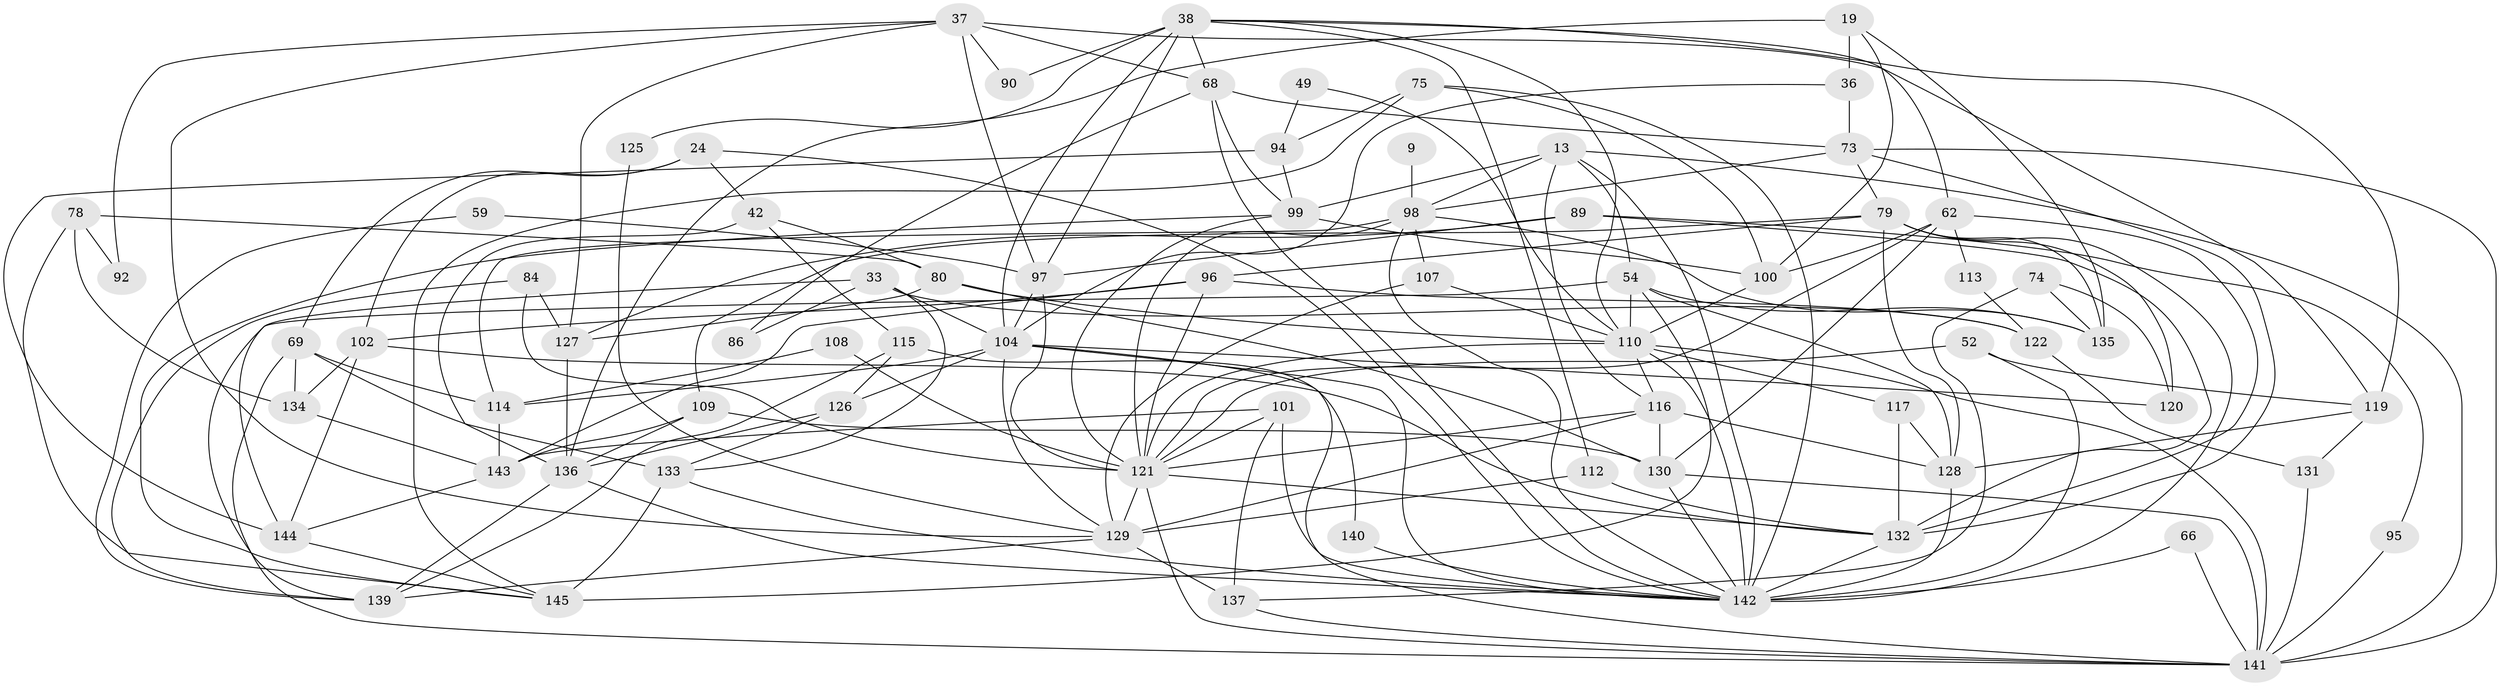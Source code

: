 // original degree distribution, {5: 0.14482758620689656, 3: 0.27586206896551724, 4: 0.3310344827586207, 6: 0.09655172413793103, 2: 0.1103448275862069, 8: 0.013793103448275862, 10: 0.006896551724137931, 7: 0.020689655172413793}
// Generated by graph-tools (version 1.1) at 2025/51/03/09/25 04:51:06]
// undirected, 72 vertices, 181 edges
graph export_dot {
graph [start="1"]
  node [color=gray90,style=filled];
  9;
  13 [super="+12"];
  19 [super="+7"];
  24 [super="+22"];
  33;
  36;
  37;
  38 [super="+4"];
  42;
  49;
  52 [super="+2"];
  54 [super="+20"];
  59;
  62 [super="+28"];
  66;
  68 [super="+11"];
  69 [super="+31"];
  73;
  74;
  75 [super="+46+58"];
  78;
  79 [super="+10"];
  80;
  84 [super="+72"];
  86;
  89 [super="+41"];
  90;
  92;
  94;
  95;
  96 [super="+43"];
  97 [super="+70"];
  98 [super="+27+88"];
  99 [super="+39+67+45"];
  100;
  101;
  102 [super="+21"];
  104 [super="+35"];
  107;
  108 [super="+65"];
  109;
  110 [super="+34+105"];
  112;
  113;
  114 [super="+53"];
  115;
  116 [super="+85"];
  117;
  119 [super="+30"];
  120;
  121 [super="+5+111"];
  122 [super="+55"];
  125;
  126;
  127;
  128 [super="+106"];
  129 [super="+6"];
  130 [super="+118"];
  131;
  132 [super="+50+40+77"];
  133 [super="+76+63"];
  134;
  135 [super="+61"];
  136 [super="+81"];
  137;
  139 [super="+44+32"];
  140;
  141 [super="+57+91+124"];
  142 [super="+138+56+93"];
  143 [super="+64+83"];
  144 [super="+29"];
  145 [super="+123"];
  9 -- 98 [weight=2];
  13 -- 116;
  13 -- 54;
  13 -- 99;
  13 -- 98;
  13 -- 142;
  13 -- 141;
  19 -- 100;
  19 -- 36 [weight=2];
  19 -- 135;
  19 -- 136;
  24 -- 42;
  24 -- 69 [weight=2];
  24 -- 102;
  24 -- 142;
  33 -- 122 [weight=2];
  33 -- 86;
  33 -- 104;
  33 -- 144;
  33 -- 133;
  36 -- 73;
  36 -- 104;
  37 -- 97 [weight=2];
  37 -- 90;
  37 -- 92;
  37 -- 127;
  37 -- 129;
  37 -- 68;
  37 -- 119;
  38 -- 90 [weight=2];
  38 -- 110;
  38 -- 112;
  38 -- 119;
  38 -- 97;
  38 -- 125;
  38 -- 62;
  38 -- 68;
  38 -- 104;
  42 -- 80;
  42 -- 115;
  42 -- 136;
  49 -- 94;
  49 -- 110;
  52 -- 121;
  52 -- 119;
  52 -- 142 [weight=2];
  54 -- 128;
  54 -- 135;
  54 -- 139;
  54 -- 145 [weight=2];
  54 -- 110;
  59 -- 97;
  59 -- 139;
  62 -- 121 [weight=2];
  62 -- 113;
  62 -- 130;
  62 -- 100 [weight=2];
  62 -- 132 [weight=2];
  66 -- 141;
  66 -- 142;
  68 -- 73;
  68 -- 86;
  68 -- 99 [weight=2];
  68 -- 142;
  69 -- 114;
  69 -- 141;
  69 -- 134;
  69 -- 133 [weight=2];
  73 -- 98 [weight=3];
  73 -- 79;
  73 -- 132 [weight=2];
  73 -- 141 [weight=2];
  74 -- 137;
  74 -- 135;
  74 -- 120;
  75 -- 142;
  75 -- 100;
  75 -- 94;
  75 -- 145;
  78 -- 80;
  78 -- 134;
  78 -- 92;
  78 -- 145;
  79 -- 109;
  79 -- 120;
  79 -- 128 [weight=2];
  79 -- 135;
  79 -- 96;
  79 -- 142;
  80 -- 127;
  80 -- 130;
  80 -- 110;
  84 -- 127;
  84 -- 121;
  84 -- 139;
  89 -- 95;
  89 -- 132;
  89 -- 97;
  89 -- 127;
  94 -- 144 [weight=2];
  94 -- 99;
  95 -- 141;
  96 -- 102;
  96 -- 122;
  96 -- 121;
  96 -- 143;
  97 -- 104;
  97 -- 121 [weight=2];
  98 -- 107;
  98 -- 114;
  98 -- 121;
  98 -- 142;
  98 -- 135;
  99 -- 100 [weight=2];
  99 -- 145;
  99 -- 121 [weight=2];
  100 -- 110;
  101 -- 137;
  101 -- 142 [weight=2];
  101 -- 121;
  101 -- 143;
  102 -- 144;
  102 -- 132;
  102 -- 134;
  104 -- 114 [weight=2];
  104 -- 129;
  104 -- 142;
  104 -- 120;
  104 -- 126;
  104 -- 141;
  107 -- 129;
  107 -- 110;
  108 -- 121;
  108 -- 114;
  109 -- 143;
  109 -- 130;
  109 -- 136;
  110 -- 116 [weight=2];
  110 -- 141;
  110 -- 142 [weight=2];
  110 -- 117;
  110 -- 121;
  112 -- 129;
  112 -- 132;
  113 -- 122;
  114 -- 143 [weight=2];
  115 -- 126;
  115 -- 140;
  115 -- 139;
  116 -- 128 [weight=2];
  116 -- 129;
  116 -- 130 [weight=2];
  116 -- 121 [weight=2];
  117 -- 128;
  117 -- 132;
  119 -- 128;
  119 -- 131;
  121 -- 132;
  121 -- 129;
  121 -- 141;
  122 -- 131;
  125 -- 129;
  126 -- 136;
  126 -- 133;
  127 -- 136;
  128 -- 142;
  129 -- 137 [weight=2];
  129 -- 139;
  130 -- 141;
  130 -- 142;
  131 -- 141;
  132 -- 142 [weight=2];
  133 -- 145 [weight=2];
  133 -- 142;
  134 -- 143;
  136 -- 139 [weight=2];
  136 -- 142;
  137 -- 141;
  140 -- 142;
  143 -- 144;
  144 -- 145;
}
